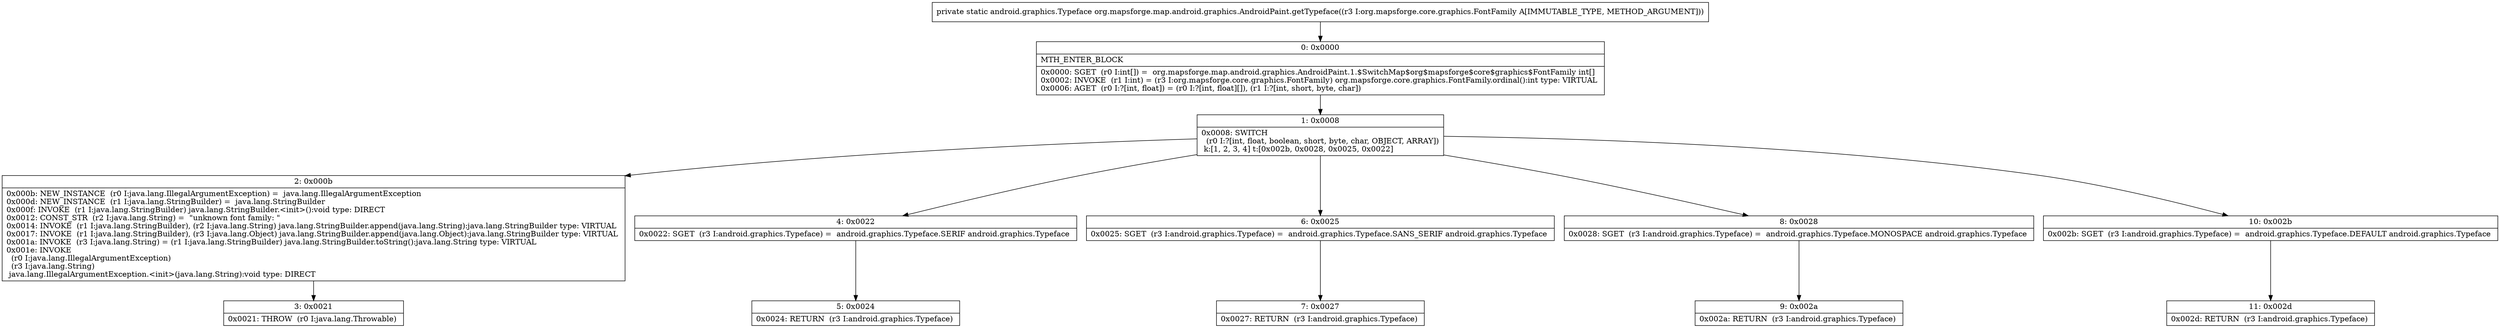 digraph "CFG fororg.mapsforge.map.android.graphics.AndroidPaint.getTypeface(Lorg\/mapsforge\/core\/graphics\/FontFamily;)Landroid\/graphics\/Typeface;" {
Node_0 [shape=record,label="{0\:\ 0x0000|MTH_ENTER_BLOCK\l|0x0000: SGET  (r0 I:int[]) =  org.mapsforge.map.android.graphics.AndroidPaint.1.$SwitchMap$org$mapsforge$core$graphics$FontFamily int[] \l0x0002: INVOKE  (r1 I:int) = (r3 I:org.mapsforge.core.graphics.FontFamily) org.mapsforge.core.graphics.FontFamily.ordinal():int type: VIRTUAL \l0x0006: AGET  (r0 I:?[int, float]) = (r0 I:?[int, float][]), (r1 I:?[int, short, byte, char]) \l}"];
Node_1 [shape=record,label="{1\:\ 0x0008|0x0008: SWITCH  \l  (r0 I:?[int, float, boolean, short, byte, char, OBJECT, ARRAY])\l k:[1, 2, 3, 4] t:[0x002b, 0x0028, 0x0025, 0x0022] \l}"];
Node_2 [shape=record,label="{2\:\ 0x000b|0x000b: NEW_INSTANCE  (r0 I:java.lang.IllegalArgumentException) =  java.lang.IllegalArgumentException \l0x000d: NEW_INSTANCE  (r1 I:java.lang.StringBuilder) =  java.lang.StringBuilder \l0x000f: INVOKE  (r1 I:java.lang.StringBuilder) java.lang.StringBuilder.\<init\>():void type: DIRECT \l0x0012: CONST_STR  (r2 I:java.lang.String) =  \"unknown font family: \" \l0x0014: INVOKE  (r1 I:java.lang.StringBuilder), (r2 I:java.lang.String) java.lang.StringBuilder.append(java.lang.String):java.lang.StringBuilder type: VIRTUAL \l0x0017: INVOKE  (r1 I:java.lang.StringBuilder), (r3 I:java.lang.Object) java.lang.StringBuilder.append(java.lang.Object):java.lang.StringBuilder type: VIRTUAL \l0x001a: INVOKE  (r3 I:java.lang.String) = (r1 I:java.lang.StringBuilder) java.lang.StringBuilder.toString():java.lang.String type: VIRTUAL \l0x001e: INVOKE  \l  (r0 I:java.lang.IllegalArgumentException)\l  (r3 I:java.lang.String)\l java.lang.IllegalArgumentException.\<init\>(java.lang.String):void type: DIRECT \l}"];
Node_3 [shape=record,label="{3\:\ 0x0021|0x0021: THROW  (r0 I:java.lang.Throwable) \l}"];
Node_4 [shape=record,label="{4\:\ 0x0022|0x0022: SGET  (r3 I:android.graphics.Typeface) =  android.graphics.Typeface.SERIF android.graphics.Typeface \l}"];
Node_5 [shape=record,label="{5\:\ 0x0024|0x0024: RETURN  (r3 I:android.graphics.Typeface) \l}"];
Node_6 [shape=record,label="{6\:\ 0x0025|0x0025: SGET  (r3 I:android.graphics.Typeface) =  android.graphics.Typeface.SANS_SERIF android.graphics.Typeface \l}"];
Node_7 [shape=record,label="{7\:\ 0x0027|0x0027: RETURN  (r3 I:android.graphics.Typeface) \l}"];
Node_8 [shape=record,label="{8\:\ 0x0028|0x0028: SGET  (r3 I:android.graphics.Typeface) =  android.graphics.Typeface.MONOSPACE android.graphics.Typeface \l}"];
Node_9 [shape=record,label="{9\:\ 0x002a|0x002a: RETURN  (r3 I:android.graphics.Typeface) \l}"];
Node_10 [shape=record,label="{10\:\ 0x002b|0x002b: SGET  (r3 I:android.graphics.Typeface) =  android.graphics.Typeface.DEFAULT android.graphics.Typeface \l}"];
Node_11 [shape=record,label="{11\:\ 0x002d|0x002d: RETURN  (r3 I:android.graphics.Typeface) \l}"];
MethodNode[shape=record,label="{private static android.graphics.Typeface org.mapsforge.map.android.graphics.AndroidPaint.getTypeface((r3 I:org.mapsforge.core.graphics.FontFamily A[IMMUTABLE_TYPE, METHOD_ARGUMENT])) }"];
MethodNode -> Node_0;
Node_0 -> Node_1;
Node_1 -> Node_2;
Node_1 -> Node_4;
Node_1 -> Node_6;
Node_1 -> Node_8;
Node_1 -> Node_10;
Node_2 -> Node_3;
Node_4 -> Node_5;
Node_6 -> Node_7;
Node_8 -> Node_9;
Node_10 -> Node_11;
}

